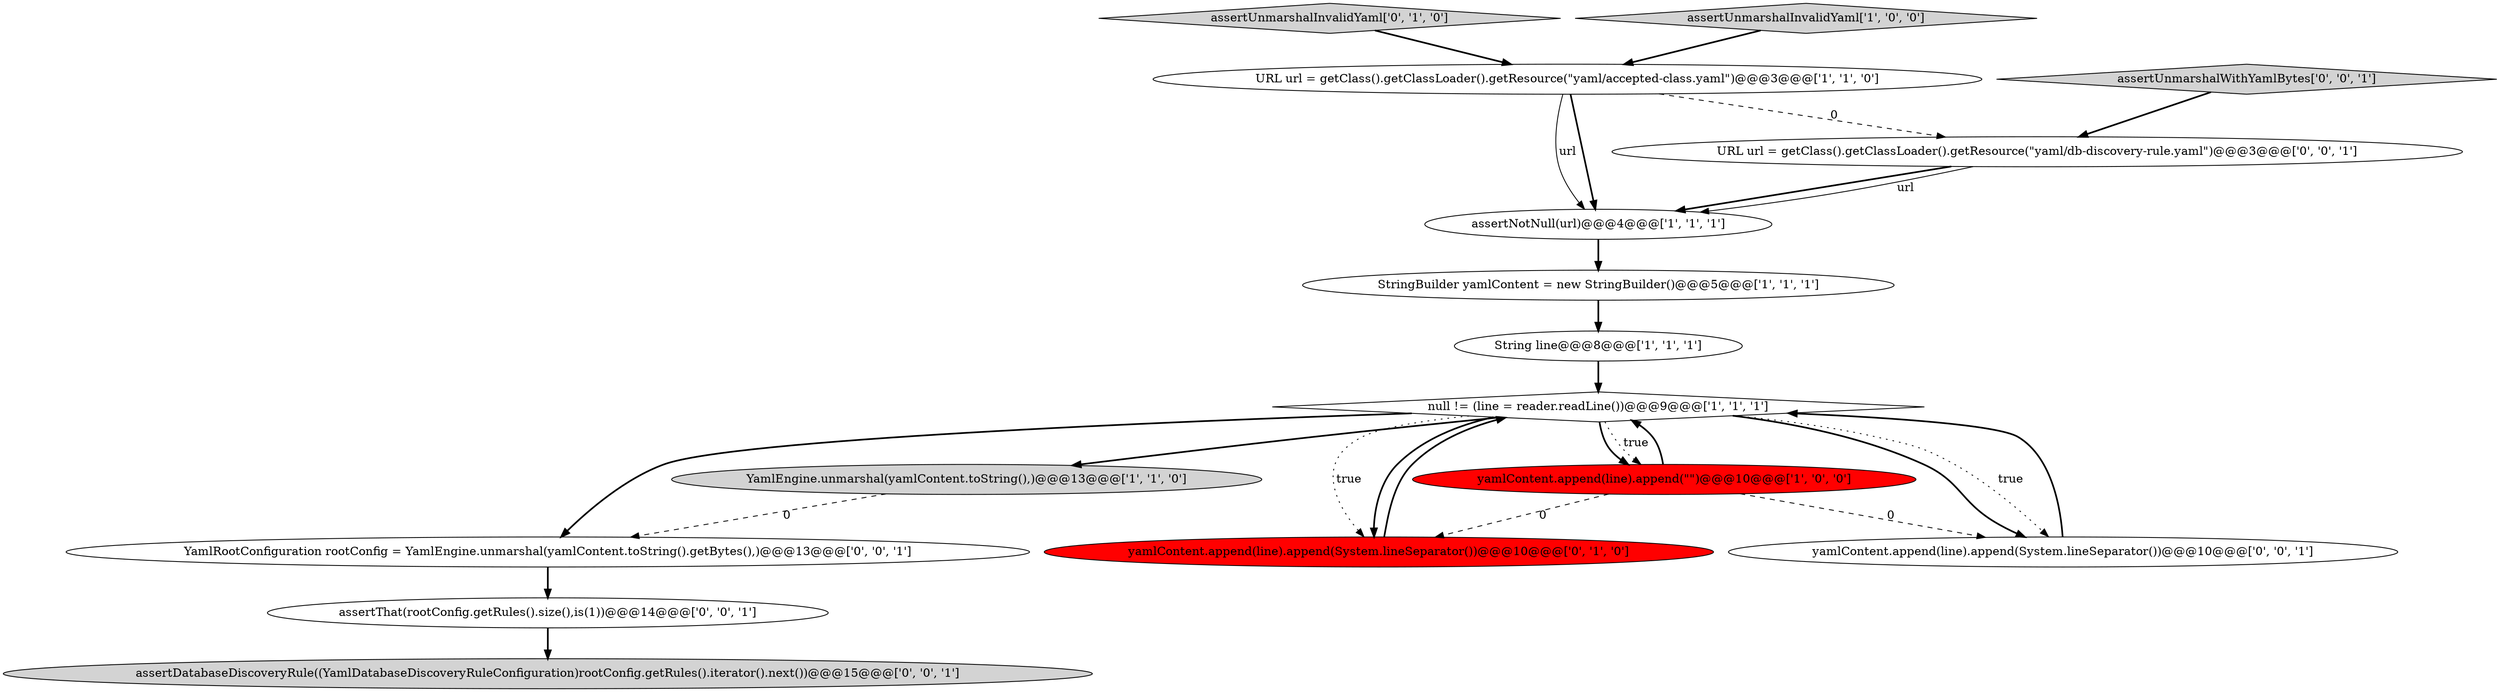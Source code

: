 digraph {
4 [style = filled, label = "URL url = getClass().getClassLoader().getResource(\"yaml/accepted-class.yaml\")@@@3@@@['1', '1', '0']", fillcolor = white, shape = ellipse image = "AAA0AAABBB1BBB"];
10 [style = filled, label = "assertThat(rootConfig.getRules().size(),is(1))@@@14@@@['0', '0', '1']", fillcolor = white, shape = ellipse image = "AAA0AAABBB3BBB"];
3 [style = filled, label = "null != (line = reader.readLine())@@@9@@@['1', '1', '1']", fillcolor = white, shape = diamond image = "AAA0AAABBB1BBB"];
13 [style = filled, label = "YamlRootConfiguration rootConfig = YamlEngine.unmarshal(yamlContent.toString().getBytes(),)@@@13@@@['0', '0', '1']", fillcolor = white, shape = ellipse image = "AAA0AAABBB3BBB"];
1 [style = filled, label = "assertNotNull(url)@@@4@@@['1', '1', '1']", fillcolor = white, shape = ellipse image = "AAA0AAABBB1BBB"];
9 [style = filled, label = "yamlContent.append(line).append(System.lineSeparator())@@@10@@@['0', '1', '0']", fillcolor = red, shape = ellipse image = "AAA1AAABBB2BBB"];
6 [style = filled, label = "StringBuilder yamlContent = new StringBuilder()@@@5@@@['1', '1', '1']", fillcolor = white, shape = ellipse image = "AAA0AAABBB1BBB"];
2 [style = filled, label = "String line@@@8@@@['1', '1', '1']", fillcolor = white, shape = ellipse image = "AAA0AAABBB1BBB"];
5 [style = filled, label = "YamlEngine.unmarshal(yamlContent.toString(),)@@@13@@@['1', '1', '0']", fillcolor = lightgray, shape = ellipse image = "AAA0AAABBB1BBB"];
8 [style = filled, label = "assertUnmarshalInvalidYaml['0', '1', '0']", fillcolor = lightgray, shape = diamond image = "AAA0AAABBB2BBB"];
7 [style = filled, label = "assertUnmarshalInvalidYaml['1', '0', '0']", fillcolor = lightgray, shape = diamond image = "AAA0AAABBB1BBB"];
15 [style = filled, label = "yamlContent.append(line).append(System.lineSeparator())@@@10@@@['0', '0', '1']", fillcolor = white, shape = ellipse image = "AAA0AAABBB3BBB"];
14 [style = filled, label = "assertUnmarshalWithYamlBytes['0', '0', '1']", fillcolor = lightgray, shape = diamond image = "AAA0AAABBB3BBB"];
11 [style = filled, label = "URL url = getClass().getClassLoader().getResource(\"yaml/db-discovery-rule.yaml\")@@@3@@@['0', '0', '1']", fillcolor = white, shape = ellipse image = "AAA0AAABBB3BBB"];
0 [style = filled, label = "yamlContent.append(line).append(\"\")@@@10@@@['1', '0', '0']", fillcolor = red, shape = ellipse image = "AAA1AAABBB1BBB"];
12 [style = filled, label = "assertDatabaseDiscoveryRule((YamlDatabaseDiscoveryRuleConfiguration)rootConfig.getRules().iterator().next())@@@15@@@['0', '0', '1']", fillcolor = lightgray, shape = ellipse image = "AAA0AAABBB3BBB"];
5->13 [style = dashed, label="0"];
0->3 [style = bold, label=""];
13->10 [style = bold, label=""];
11->1 [style = bold, label=""];
2->3 [style = bold, label=""];
0->15 [style = dashed, label="0"];
3->15 [style = bold, label=""];
7->4 [style = bold, label=""];
3->9 [style = dotted, label="true"];
15->3 [style = bold, label=""];
3->0 [style = bold, label=""];
6->2 [style = bold, label=""];
3->9 [style = bold, label=""];
11->1 [style = solid, label="url"];
3->5 [style = bold, label=""];
1->6 [style = bold, label=""];
4->1 [style = solid, label="url"];
10->12 [style = bold, label=""];
3->15 [style = dotted, label="true"];
3->0 [style = dotted, label="true"];
3->13 [style = bold, label=""];
9->3 [style = bold, label=""];
4->1 [style = bold, label=""];
8->4 [style = bold, label=""];
0->9 [style = dashed, label="0"];
4->11 [style = dashed, label="0"];
14->11 [style = bold, label=""];
}
